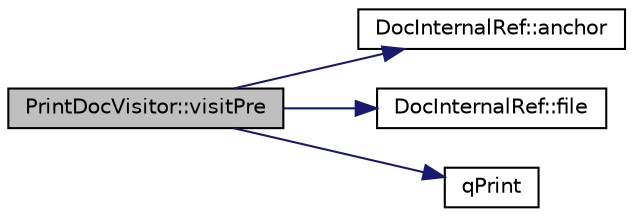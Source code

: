 digraph "PrintDocVisitor::visitPre"
{
 // LATEX_PDF_SIZE
  edge [fontname="Helvetica",fontsize="10",labelfontname="Helvetica",labelfontsize="10"];
  node [fontname="Helvetica",fontsize="10",shape=record];
  rankdir="LR";
  Node1 [label="PrintDocVisitor::visitPre",height=0.2,width=0.4,color="black", fillcolor="grey75", style="filled", fontcolor="black",tooltip=" "];
  Node1 -> Node2 [color="midnightblue",fontsize="10",style="solid"];
  Node2 [label="DocInternalRef::anchor",height=0.2,width=0.4,color="black", fillcolor="white", style="filled",URL="$classDocInternalRef.html#ae0ccb4c91d73cda323769f8ee3aa7957",tooltip=" "];
  Node1 -> Node3 [color="midnightblue",fontsize="10",style="solid"];
  Node3 [label="DocInternalRef::file",height=0.2,width=0.4,color="black", fillcolor="white", style="filled",URL="$classDocInternalRef.html#a770f32c338d58af80aa1db5eee306138",tooltip=" "];
  Node1 -> Node4 [color="midnightblue",fontsize="10",style="solid"];
  Node4 [label="qPrint",height=0.2,width=0.4,color="black", fillcolor="white", style="filled",URL="$qcstring_8h.html#a9851ebb5ae2f65b4d2b1d08421edbfd2",tooltip=" "];
}
